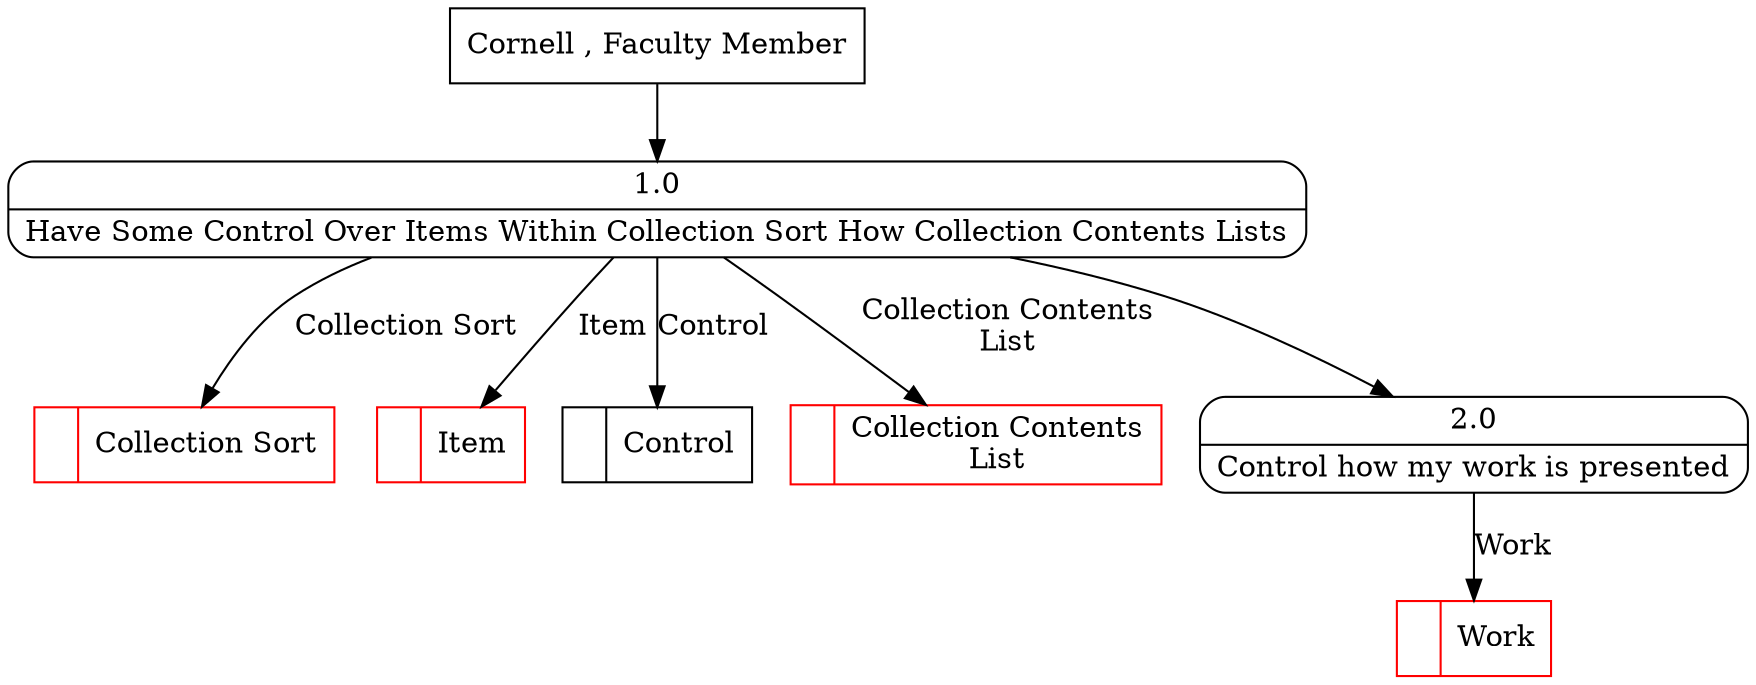 digraph dfd2{ 
node[shape=record]
200 [label="<f0>  |<f1> Collection Sort " color=red];
201 [label="<f0>  |<f1> Item " color=red];
202 [label="<f0>  |<f1> Control " ];
203 [label="<f0>  |<f1> Collection Contents\nList " color=red];
204 [label="Cornell , Faculty Member" shape=box];
205 [label="{<f0> 1.0|<f1> Have Some Control Over Items Within Collection Sort How Collection Contents Lists }" shape=Mrecord];
2 [label="{<f0> 2.0|<f1> Control how my work is presented }" shape=Mrecord];
205 -> 2
1001 [label="<f0>  |<f1> Work " color=red];
2 -> 1001 [label="Work"]
204 -> 205
205 -> 202 [label="Control"]
205 -> 203 [label="Collection Contents\nList"]
205 -> 200 [label="Collection Sort"]
205 -> 201 [label="Item"]
}